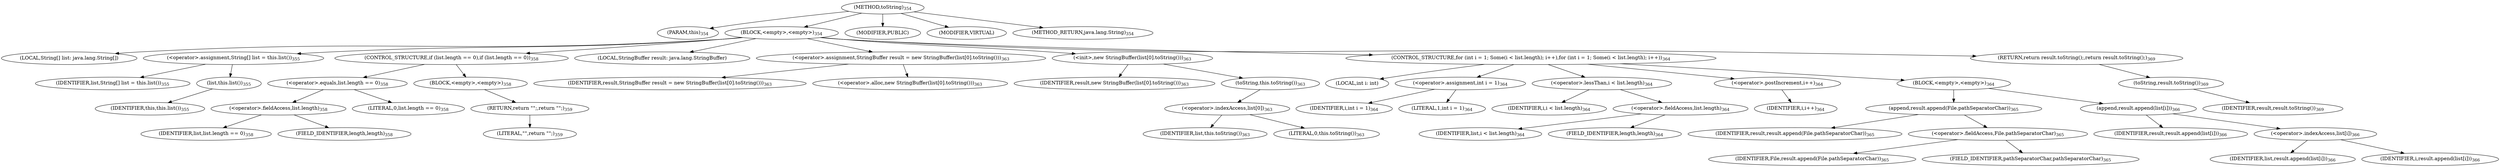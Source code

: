 digraph "toString" {  
"803" [label = <(METHOD,toString)<SUB>354</SUB>> ]
"82" [label = <(PARAM,this)<SUB>354</SUB>> ]
"804" [label = <(BLOCK,&lt;empty&gt;,&lt;empty&gt;)<SUB>354</SUB>> ]
"805" [label = <(LOCAL,String[] list: java.lang.String[])> ]
"806" [label = <(&lt;operator&gt;.assignment,String[] list = this.list())<SUB>355</SUB>> ]
"807" [label = <(IDENTIFIER,list,String[] list = this.list())<SUB>355</SUB>> ]
"808" [label = <(list,this.list())<SUB>355</SUB>> ]
"81" [label = <(IDENTIFIER,this,this.list())<SUB>355</SUB>> ]
"809" [label = <(CONTROL_STRUCTURE,if (list.length == 0),if (list.length == 0))<SUB>358</SUB>> ]
"810" [label = <(&lt;operator&gt;.equals,list.length == 0)<SUB>358</SUB>> ]
"811" [label = <(&lt;operator&gt;.fieldAccess,list.length)<SUB>358</SUB>> ]
"812" [label = <(IDENTIFIER,list,list.length == 0)<SUB>358</SUB>> ]
"813" [label = <(FIELD_IDENTIFIER,length,length)<SUB>358</SUB>> ]
"814" [label = <(LITERAL,0,list.length == 0)<SUB>358</SUB>> ]
"815" [label = <(BLOCK,&lt;empty&gt;,&lt;empty&gt;)<SUB>358</SUB>> ]
"816" [label = <(RETURN,return &quot;&quot;;,return &quot;&quot;;)<SUB>359</SUB>> ]
"817" [label = <(LITERAL,&quot;&quot;,return &quot;&quot;;)<SUB>359</SUB>> ]
"84" [label = <(LOCAL,StringBuffer result: java.lang.StringBuffer)> ]
"818" [label = <(&lt;operator&gt;.assignment,StringBuffer result = new StringBuffer(list[0].toString()))<SUB>363</SUB>> ]
"819" [label = <(IDENTIFIER,result,StringBuffer result = new StringBuffer(list[0].toString()))<SUB>363</SUB>> ]
"820" [label = <(&lt;operator&gt;.alloc,new StringBuffer(list[0].toString()))<SUB>363</SUB>> ]
"821" [label = <(&lt;init&gt;,new StringBuffer(list[0].toString()))<SUB>363</SUB>> ]
"83" [label = <(IDENTIFIER,result,new StringBuffer(list[0].toString()))<SUB>363</SUB>> ]
"822" [label = <(toString,this.toString())<SUB>363</SUB>> ]
"823" [label = <(&lt;operator&gt;.indexAccess,list[0])<SUB>363</SUB>> ]
"824" [label = <(IDENTIFIER,list,this.toString())<SUB>363</SUB>> ]
"825" [label = <(LITERAL,0,this.toString())<SUB>363</SUB>> ]
"826" [label = <(CONTROL_STRUCTURE,for (int i = 1; Some(i &lt; list.length); i++),for (int i = 1; Some(i &lt; list.length); i++))<SUB>364</SUB>> ]
"827" [label = <(LOCAL,int i: int)> ]
"828" [label = <(&lt;operator&gt;.assignment,int i = 1)<SUB>364</SUB>> ]
"829" [label = <(IDENTIFIER,i,int i = 1)<SUB>364</SUB>> ]
"830" [label = <(LITERAL,1,int i = 1)<SUB>364</SUB>> ]
"831" [label = <(&lt;operator&gt;.lessThan,i &lt; list.length)<SUB>364</SUB>> ]
"832" [label = <(IDENTIFIER,i,i &lt; list.length)<SUB>364</SUB>> ]
"833" [label = <(&lt;operator&gt;.fieldAccess,list.length)<SUB>364</SUB>> ]
"834" [label = <(IDENTIFIER,list,i &lt; list.length)<SUB>364</SUB>> ]
"835" [label = <(FIELD_IDENTIFIER,length,length)<SUB>364</SUB>> ]
"836" [label = <(&lt;operator&gt;.postIncrement,i++)<SUB>364</SUB>> ]
"837" [label = <(IDENTIFIER,i,i++)<SUB>364</SUB>> ]
"838" [label = <(BLOCK,&lt;empty&gt;,&lt;empty&gt;)<SUB>364</SUB>> ]
"839" [label = <(append,result.append(File.pathSeparatorChar))<SUB>365</SUB>> ]
"840" [label = <(IDENTIFIER,result,result.append(File.pathSeparatorChar))<SUB>365</SUB>> ]
"841" [label = <(&lt;operator&gt;.fieldAccess,File.pathSeparatorChar)<SUB>365</SUB>> ]
"842" [label = <(IDENTIFIER,File,result.append(File.pathSeparatorChar))<SUB>365</SUB>> ]
"843" [label = <(FIELD_IDENTIFIER,pathSeparatorChar,pathSeparatorChar)<SUB>365</SUB>> ]
"844" [label = <(append,result.append(list[i]))<SUB>366</SUB>> ]
"845" [label = <(IDENTIFIER,result,result.append(list[i]))<SUB>366</SUB>> ]
"846" [label = <(&lt;operator&gt;.indexAccess,list[i])<SUB>366</SUB>> ]
"847" [label = <(IDENTIFIER,list,result.append(list[i]))<SUB>366</SUB>> ]
"848" [label = <(IDENTIFIER,i,result.append(list[i]))<SUB>366</SUB>> ]
"849" [label = <(RETURN,return result.toString();,return result.toString();)<SUB>369</SUB>> ]
"850" [label = <(toString,result.toString())<SUB>369</SUB>> ]
"851" [label = <(IDENTIFIER,result,result.toString())<SUB>369</SUB>> ]
"852" [label = <(MODIFIER,PUBLIC)> ]
"853" [label = <(MODIFIER,VIRTUAL)> ]
"854" [label = <(METHOD_RETURN,java.lang.String)<SUB>354</SUB>> ]
  "803" -> "82" 
  "803" -> "804" 
  "803" -> "852" 
  "803" -> "853" 
  "803" -> "854" 
  "804" -> "805" 
  "804" -> "806" 
  "804" -> "809" 
  "804" -> "84" 
  "804" -> "818" 
  "804" -> "821" 
  "804" -> "826" 
  "804" -> "849" 
  "806" -> "807" 
  "806" -> "808" 
  "808" -> "81" 
  "809" -> "810" 
  "809" -> "815" 
  "810" -> "811" 
  "810" -> "814" 
  "811" -> "812" 
  "811" -> "813" 
  "815" -> "816" 
  "816" -> "817" 
  "818" -> "819" 
  "818" -> "820" 
  "821" -> "83" 
  "821" -> "822" 
  "822" -> "823" 
  "823" -> "824" 
  "823" -> "825" 
  "826" -> "827" 
  "826" -> "828" 
  "826" -> "831" 
  "826" -> "836" 
  "826" -> "838" 
  "828" -> "829" 
  "828" -> "830" 
  "831" -> "832" 
  "831" -> "833" 
  "833" -> "834" 
  "833" -> "835" 
  "836" -> "837" 
  "838" -> "839" 
  "838" -> "844" 
  "839" -> "840" 
  "839" -> "841" 
  "841" -> "842" 
  "841" -> "843" 
  "844" -> "845" 
  "844" -> "846" 
  "846" -> "847" 
  "846" -> "848" 
  "849" -> "850" 
  "850" -> "851" 
}
